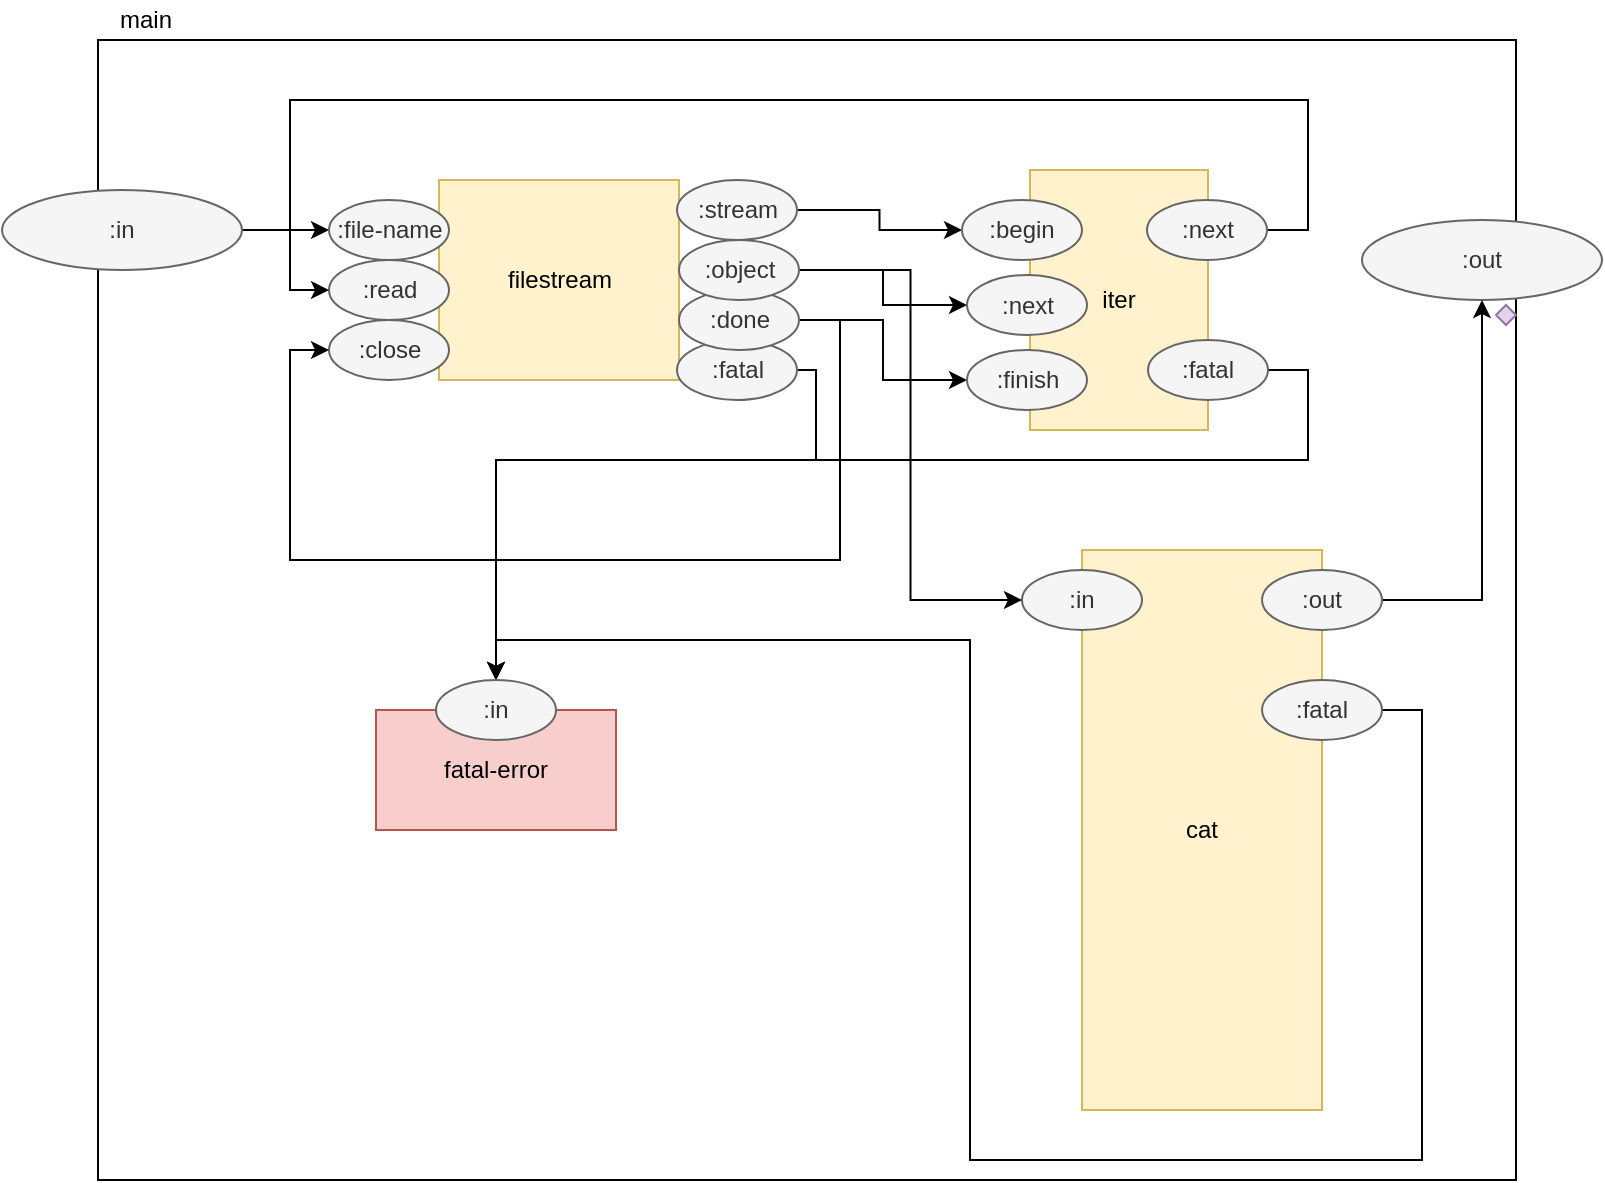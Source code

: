 <mxfile version="12.2.2" type="device" pages="1"><diagram id="jtU3bBcgjTdiKSSMFFyf" name="top level"><mxGraphModel dx="1106" dy="785" grid="1" gridSize="10" guides="1" tooltips="1" connect="1" arrows="1" fold="1" page="1" pageScale="1" pageWidth="827" pageHeight="1169" math="0" shadow="0"><root><mxCell id="0"/><mxCell id="1" parent="0"/><mxCell id="ZoRL5YRkINapIrK_t5QZ-31" value="" style="rounded=0;whiteSpace=wrap;html=1;" parent="1" vertex="1"><mxGeometry x="61" y="140" width="709" height="570" as="geometry"/></mxCell><mxCell id="ZoRL5YRkINapIrK_t5QZ-16" style="edgeStyle=orthogonalEdgeStyle;rounded=0;orthogonalLoop=1;jettySize=auto;html=1;exitX=1;exitY=0.5;exitDx=0;exitDy=0;entryX=0;entryY=0.5;entryDx=0;entryDy=0;" parent="1" source="34A3M__8Rm-RpJixuU7T-6" target="ZoRL5YRkINapIrK_t5QZ-11" edge="1"><mxGeometry relative="1" as="geometry"/></mxCell><mxCell id="34A3M__8Rm-RpJixuU7T-6" value=":in" style="ellipse;whiteSpace=wrap;html=1;fillColor=#f5f5f5;strokeColor=#666666;fontColor=#333333;" parent="1" vertex="1"><mxGeometry x="13" y="215" width="120" height="40" as="geometry"/></mxCell><mxCell id="34A3M__8Rm-RpJixuU7T-9" value=":out" style="ellipse;whiteSpace=wrap;html=1;fillColor=#f5f5f5;strokeColor=#666666;fontColor=#333333;" parent="1" vertex="1"><mxGeometry x="693" y="230" width="120" height="40" as="geometry"/></mxCell><mxCell id="34A3M__8Rm-RpJixuU7T-10" value="main" style="text;html=1;resizable=0;points=[];autosize=1;align=left;verticalAlign=top;spacingTop=-4;" parent="1" vertex="1"><mxGeometry x="70" y="120" width="40" height="20" as="geometry"/></mxCell><mxCell id="sC64pwaQIzINf_rxbd9d-1" value="cat" style="rounded=0;whiteSpace=wrap;html=1;fillColor=#fff2cc;strokeColor=#d6b656;" parent="1" vertex="1"><mxGeometry x="553" y="395" width="120" height="280" as="geometry"/></mxCell><mxCell id="sC64pwaQIzINf_rxbd9d-2" value=":in" style="ellipse;whiteSpace=wrap;html=1;fillColor=#f5f5f5;strokeColor=#666666;fontColor=#333333;" parent="1" vertex="1"><mxGeometry x="523" y="405" width="60" height="30" as="geometry"/></mxCell><mxCell id="ZoRL5YRkINapIrK_t5QZ-22" style="edgeStyle=orthogonalEdgeStyle;rounded=0;orthogonalLoop=1;jettySize=auto;html=1;exitX=1;exitY=0.5;exitDx=0;exitDy=0;entryX=0.5;entryY=1;entryDx=0;entryDy=0;" parent="1" source="sC64pwaQIzINf_rxbd9d-3" target="34A3M__8Rm-RpJixuU7T-9" edge="1"><mxGeometry relative="1" as="geometry"/></mxCell><mxCell id="sC64pwaQIzINf_rxbd9d-3" value=":out" style="ellipse;whiteSpace=wrap;html=1;fillColor=#f5f5f5;strokeColor=#666666;fontColor=#333333;" parent="1" vertex="1"><mxGeometry x="643" y="405" width="60" height="30" as="geometry"/></mxCell><mxCell id="sC64pwaQIzINf_rxbd9d-15" value="filestream" style="rounded=0;whiteSpace=wrap;html=1;fillColor=#fff2cc;strokeColor=#d6b656;" parent="1" vertex="1"><mxGeometry x="231.5" y="210" width="120" height="100" as="geometry"/></mxCell><mxCell id="upPaK4ueGcC-SNxrNULY-3" style="edgeStyle=orthogonalEdgeStyle;rounded=0;orthogonalLoop=1;jettySize=auto;html=1;exitX=1;exitY=0.5;exitDx=0;exitDy=0;entryX=0.5;entryY=0;entryDx=0;entryDy=0;" parent="1" source="sC64pwaQIzINf_rxbd9d-17" target="upPaK4ueGcC-SNxrNULY-2" edge="1"><mxGeometry relative="1" as="geometry"><Array as="points"><mxPoint x="420" y="305"/><mxPoint x="420" y="350"/><mxPoint x="260" y="350"/></Array></mxGeometry></mxCell><mxCell id="sC64pwaQIzINf_rxbd9d-17" value=":fatal" style="ellipse;whiteSpace=wrap;html=1;fillColor=#f5f5f5;strokeColor=#666666;fontColor=#333333;" parent="1" vertex="1"><mxGeometry x="350.5" y="290" width="60" height="30" as="geometry"/></mxCell><mxCell id="ZoRL5YRkINapIrK_t5QZ-9" value=":close" style="ellipse;whiteSpace=wrap;html=1;fillColor=#f5f5f5;strokeColor=#666666;fontColor=#333333;" parent="1" vertex="1"><mxGeometry x="176.5" y="280" width="60" height="30" as="geometry"/></mxCell><mxCell id="ZoRL5YRkINapIrK_t5QZ-10" value=":read" style="ellipse;whiteSpace=wrap;html=1;fillColor=#f5f5f5;strokeColor=#666666;fontColor=#333333;" parent="1" vertex="1"><mxGeometry x="176.5" y="250" width="60" height="30" as="geometry"/></mxCell><mxCell id="ZoRL5YRkINapIrK_t5QZ-11" value=":file-name" style="ellipse;whiteSpace=wrap;html=1;fillColor=#f5f5f5;strokeColor=#666666;fontColor=#333333;" parent="1" vertex="1"><mxGeometry x="176.5" y="220" width="60" height="30" as="geometry"/></mxCell><mxCell id="ZoRL5YRkINapIrK_t5QZ-28" style="edgeStyle=orthogonalEdgeStyle;rounded=0;orthogonalLoop=1;jettySize=auto;html=1;exitX=1;exitY=0.5;exitDx=0;exitDy=0;" parent="1" source="ZoRL5YRkINapIrK_t5QZ-12" target="ZoRL5YRkINapIrK_t5QZ-25" edge="1"><mxGeometry relative="1" as="geometry"/></mxCell><mxCell id="ZoRL5YRkINapIrK_t5QZ-29" style="edgeStyle=orthogonalEdgeStyle;rounded=0;orthogonalLoop=1;jettySize=auto;html=1;exitX=1;exitY=0.5;exitDx=0;exitDy=0;entryX=0;entryY=0.5;entryDx=0;entryDy=0;" parent="1" source="ZoRL5YRkINapIrK_t5QZ-12" target="ZoRL5YRkINapIrK_t5QZ-9" edge="1"><mxGeometry relative="1" as="geometry"><Array as="points"><mxPoint x="432" y="280"/><mxPoint x="432" y="400"/><mxPoint x="157" y="400"/><mxPoint x="157" y="295"/></Array></mxGeometry></mxCell><mxCell id="ZoRL5YRkINapIrK_t5QZ-12" value=":done" style="ellipse;whiteSpace=wrap;html=1;fillColor=#f5f5f5;strokeColor=#666666;fontColor=#333333;" parent="1" vertex="1"><mxGeometry x="351.5" y="265" width="60" height="30" as="geometry"/></mxCell><mxCell id="ZoRL5YRkINapIrK_t5QZ-23" style="edgeStyle=orthogonalEdgeStyle;rounded=0;orthogonalLoop=1;jettySize=auto;html=1;exitX=1;exitY=0.5;exitDx=0;exitDy=0;entryX=0;entryY=0.5;entryDx=0;entryDy=0;" parent="1" source="ZoRL5YRkINapIrK_t5QZ-13" target="sC64pwaQIzINf_rxbd9d-2" edge="1"><mxGeometry relative="1" as="geometry"/></mxCell><mxCell id="ZoRL5YRkINapIrK_t5QZ-27" style="edgeStyle=orthogonalEdgeStyle;rounded=0;orthogonalLoop=1;jettySize=auto;html=1;exitX=1;exitY=0.5;exitDx=0;exitDy=0;entryX=0;entryY=0.5;entryDx=0;entryDy=0;" parent="1" source="ZoRL5YRkINapIrK_t5QZ-13" target="ZoRL5YRkINapIrK_t5QZ-24" edge="1"><mxGeometry relative="1" as="geometry"/></mxCell><mxCell id="ZoRL5YRkINapIrK_t5QZ-13" value=":object" style="ellipse;whiteSpace=wrap;html=1;fillColor=#f5f5f5;strokeColor=#666666;fontColor=#333333;" parent="1" vertex="1"><mxGeometry x="351.5" y="240" width="60" height="30" as="geometry"/></mxCell><mxCell id="ZoRL5YRkINapIrK_t5QZ-26" style="edgeStyle=orthogonalEdgeStyle;rounded=0;orthogonalLoop=1;jettySize=auto;html=1;exitX=1;exitY=0.5;exitDx=0;exitDy=0;entryX=0;entryY=0.5;entryDx=0;entryDy=0;" parent="1" source="ZoRL5YRkINapIrK_t5QZ-14" target="ZoRL5YRkINapIrK_t5QZ-20" edge="1"><mxGeometry relative="1" as="geometry"/></mxCell><mxCell id="ZoRL5YRkINapIrK_t5QZ-14" value=":stream" style="ellipse;whiteSpace=wrap;html=1;fillColor=#f5f5f5;strokeColor=#666666;fontColor=#333333;" parent="1" vertex="1"><mxGeometry x="350.5" y="210" width="60" height="30" as="geometry"/></mxCell><mxCell id="ZoRL5YRkINapIrK_t5QZ-19" value="iter" style="rounded=0;whiteSpace=wrap;html=1;fillColor=#fff2cc;strokeColor=#d6b656;" parent="1" vertex="1"><mxGeometry x="527" y="205" width="89" height="130" as="geometry"/></mxCell><mxCell id="ZoRL5YRkINapIrK_t5QZ-20" value=":begin" style="ellipse;whiteSpace=wrap;html=1;fillColor=#f5f5f5;strokeColor=#666666;fontColor=#333333;" parent="1" vertex="1"><mxGeometry x="493" y="220" width="60" height="30" as="geometry"/></mxCell><mxCell id="ZoRL5YRkINapIrK_t5QZ-30" style="edgeStyle=orthogonalEdgeStyle;rounded=0;orthogonalLoop=1;jettySize=auto;html=1;exitX=1;exitY=0.5;exitDx=0;exitDy=0;entryX=0;entryY=0.5;entryDx=0;entryDy=0;" parent="1" source="ZoRL5YRkINapIrK_t5QZ-21" target="ZoRL5YRkINapIrK_t5QZ-10" edge="1"><mxGeometry relative="1" as="geometry"><Array as="points"><mxPoint x="666" y="235"/><mxPoint x="666" y="170"/><mxPoint x="157" y="170"/><mxPoint x="157" y="265"/></Array></mxGeometry></mxCell><mxCell id="ZoRL5YRkINapIrK_t5QZ-21" value=":next" style="ellipse;whiteSpace=wrap;html=1;fillColor=#f5f5f5;strokeColor=#666666;fontColor=#333333;" parent="1" vertex="1"><mxGeometry x="585.5" y="220" width="60" height="30" as="geometry"/></mxCell><mxCell id="ZoRL5YRkINapIrK_t5QZ-24" value=":next" style="ellipse;whiteSpace=wrap;html=1;fillColor=#f5f5f5;strokeColor=#666666;fontColor=#333333;" parent="1" vertex="1"><mxGeometry x="495.5" y="257.5" width="60" height="30" as="geometry"/></mxCell><mxCell id="ZoRL5YRkINapIrK_t5QZ-25" value=":finish" style="ellipse;whiteSpace=wrap;html=1;fillColor=#f5f5f5;strokeColor=#666666;fontColor=#333333;" parent="1" vertex="1"><mxGeometry x="495.5" y="295" width="60" height="30" as="geometry"/></mxCell><mxCell id="upPaK4ueGcC-SNxrNULY-7" style="edgeStyle=orthogonalEdgeStyle;rounded=0;orthogonalLoop=1;jettySize=auto;html=1;exitX=1;exitY=0.5;exitDx=0;exitDy=0;entryX=0.5;entryY=0;entryDx=0;entryDy=0;" parent="1" source="QI9nNVvyKNqrptDytFsZ-1" target="upPaK4ueGcC-SNxrNULY-2" edge="1"><mxGeometry relative="1" as="geometry"><Array as="points"><mxPoint x="666" y="305"/><mxPoint x="666" y="350"/><mxPoint x="260" y="350"/></Array></mxGeometry></mxCell><mxCell id="QI9nNVvyKNqrptDytFsZ-1" value=":fatal" style="ellipse;whiteSpace=wrap;html=1;fillColor=#f5f5f5;strokeColor=#666666;fontColor=#333333;" parent="1" vertex="1"><mxGeometry x="586" y="290" width="60" height="30" as="geometry"/></mxCell><mxCell id="upPaK4ueGcC-SNxrNULY-6" style="edgeStyle=orthogonalEdgeStyle;rounded=0;orthogonalLoop=1;jettySize=auto;html=1;exitX=1;exitY=0.5;exitDx=0;exitDy=0;entryX=0.5;entryY=0;entryDx=0;entryDy=0;" parent="1" source="QI9nNVvyKNqrptDytFsZ-2" target="upPaK4ueGcC-SNxrNULY-2" edge="1"><mxGeometry relative="1" as="geometry"><Array as="points"><mxPoint x="723" y="475"/><mxPoint x="723" y="700"/><mxPoint x="497" y="700"/><mxPoint x="497" y="440"/><mxPoint x="260" y="440"/></Array></mxGeometry></mxCell><mxCell id="QI9nNVvyKNqrptDytFsZ-2" value=":fatal" style="ellipse;whiteSpace=wrap;html=1;fillColor=#f5f5f5;strokeColor=#666666;fontColor=#333333;" parent="1" vertex="1"><mxGeometry x="643" y="460" width="60" height="30" as="geometry"/></mxCell><mxCell id="QI9nNVvyKNqrptDytFsZ-15" value="" style="rhombus;whiteSpace=wrap;html=1;fillColor=#e1d5e7;strokeColor=#9673a6;" parent="1" vertex="1"><mxGeometry x="760" y="272.5" width="10" height="10" as="geometry"/></mxCell><mxCell id="upPaK4ueGcC-SNxrNULY-1" value="fatal-error" style="rounded=0;whiteSpace=wrap;html=1;fillColor=#f8cecc;strokeColor=#b85450;" parent="1" vertex="1"><mxGeometry x="200" y="475" width="120" height="60" as="geometry"/></mxCell><mxCell id="upPaK4ueGcC-SNxrNULY-2" value=":in" style="ellipse;whiteSpace=wrap;html=1;fillColor=#f5f5f5;strokeColor=#666666;fontColor=#333333;" parent="1" vertex="1"><mxGeometry x="230" y="460" width="60" height="30" as="geometry"/></mxCell></root></mxGraphModel></diagram></mxfile>